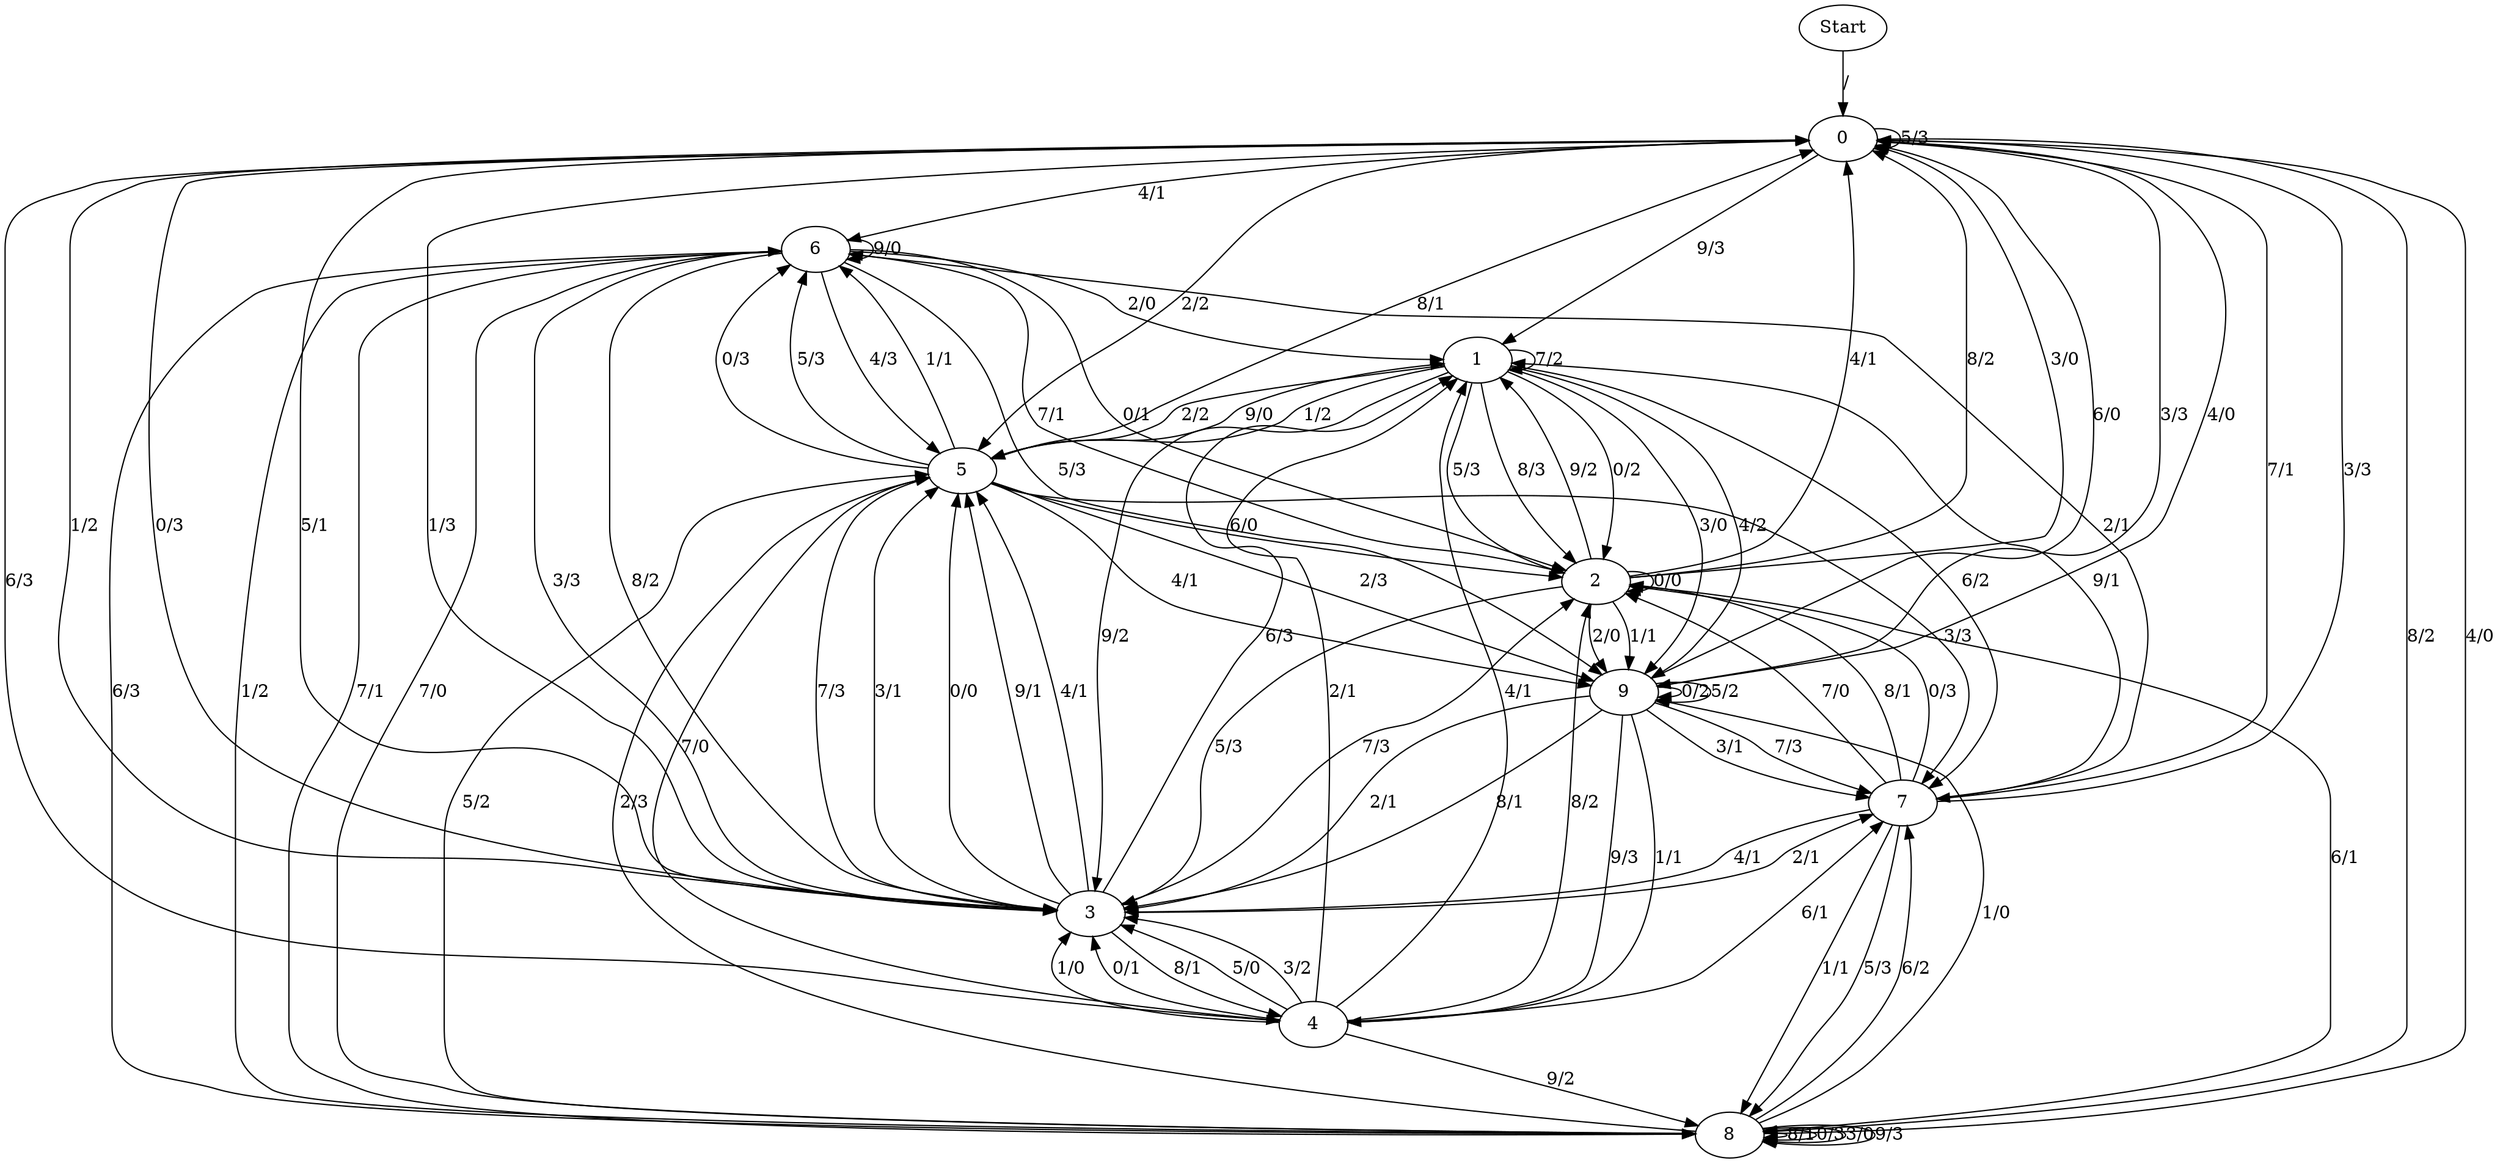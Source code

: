 digraph {
	Start -> 0 [label="/"]
	0 -> 6 [label="4/1"]
	0 -> 1 [label="9/3"]
	0 -> 4 [label="6/3"]
	0 -> 5 [label="2/2"]
	0 -> 3 [label="1/2"]
	0 -> 7 [label="7/1"]
	0 -> 8 [label="8/2"]
	0 -> 3 [label="0/3"]
	0 -> 0 [label="5/3"]
	0 -> 9 [label="3/3"]
	2 -> 9 [label="1/1"]
	2 -> 9 [label="2/0"]
	2 -> 0 [label="4/1"]
	2 -> 6 [label="7/1"]
	2 -> 0 [label="8/2"]
	2 -> 2 [label="0/0"]
	2 -> 1 [label="9/2"]
	2 -> 0 [label="3/0"]
	2 -> 3 [label="5/3"]
	2 -> 8 [label="6/1"]
	9 -> 0 [label="4/0"]
	9 -> 9 [label="0/2"]
	9 -> 0 [label="6/0"]
	9 -> 3 [label="2/1"]
	9 -> 7 [label="3/1"]
	9 -> 9 [label="5/2"]
	9 -> 4 [label="9/3"]
	9 -> 4 [label="1/1"]
	9 -> 7 [label="7/3"]
	9 -> 3 [label="8/1"]
	7 -> 8 [label="1/1"]
	7 -> 2 [label="7/0"]
	7 -> 1 [label="9/1"]
	7 -> 8 [label="5/3"]
	7 -> 2 [label="8/1"]
	7 -> 2 [label="0/3"]
	7 -> 3 [label="4/1"]
	7 -> 6 [label="2/1"]
	7 -> 0 [label="3/3"]
	8 -> 7 [label="6/2"]
	8 -> 6 [label="7/0"]
	8 -> 8 [label="8/1"]
	8 -> 8 [label="0/3"]
	8 -> 0 [label="4/0"]
	8 -> 8 [label="3/0"]
	8 -> 5 [label="5/2"]
	8 -> 9 [label="1/0"]
	8 -> 8 [label="9/3"]
	8 -> 5 [label="2/3"]
	5 -> 6 [label="0/3"]
	5 -> 6 [label="5/3"]
	5 -> 7 [label="3/3"]
	5 -> 9 [label="4/1"]
	5 -> 9 [label="2/3"]
	5 -> 1 [label="9/0"]
	5 -> 2 [label="6/0"]
	5 -> 6 [label="1/1"]
	5 -> 0 [label="8/1"]
	5 -> 3 [label="7/3"]
	1 -> 2 [label="0/2"]
	1 -> 5 [label="1/2"]
	1 -> 5 [label="2/2"]
	1 -> 7 [label="6/2"]
	1 -> 2 [label="5/3"]
	1 -> 2 [label="8/3"]
	1 -> 3 [label="9/2"]
	1 -> 1 [label="7/2"]
	1 -> 9 [label="3/0"]
	1 -> 9 [label="4/2"]
	3 -> 5 [label="3/1"]
	3 -> 5 [label="0/0"]
	3 -> 0 [label="5/1"]
	3 -> 7 [label="2/1"]
	3 -> 4 [label="8/1"]
	3 -> 5 [label="9/1"]
	3 -> 1 [label="6/3"]
	3 -> 2 [label="7/3"]
	3 -> 0 [label="1/3"]
	3 -> 5 [label="4/1"]
	4 -> 7 [label="6/1"]
	4 -> 1 [label="2/1"]
	4 -> 3 [label="5/0"]
	4 -> 8 [label="9/2"]
	4 -> 3 [label="3/2"]
	4 -> 3 [label="1/0"]
	4 -> 1 [label="4/1"]
	4 -> 2 [label="8/2"]
	4 -> 5 [label="7/0"]
	4 -> 3 [label="0/1"]
	6 -> 2 [label="0/1"]
	6 -> 8 [label="6/3"]
	6 -> 9 [label="5/3"]
	6 -> 1 [label="2/0"]
	6 -> 8 [label="1/2"]
	6 -> 8 [label="7/1"]
	6 -> 3 [label="3/3"]
	6 -> 5 [label="4/3"]
	6 -> 3 [label="8/2"]
	6 -> 6 [label="9/0"]
}